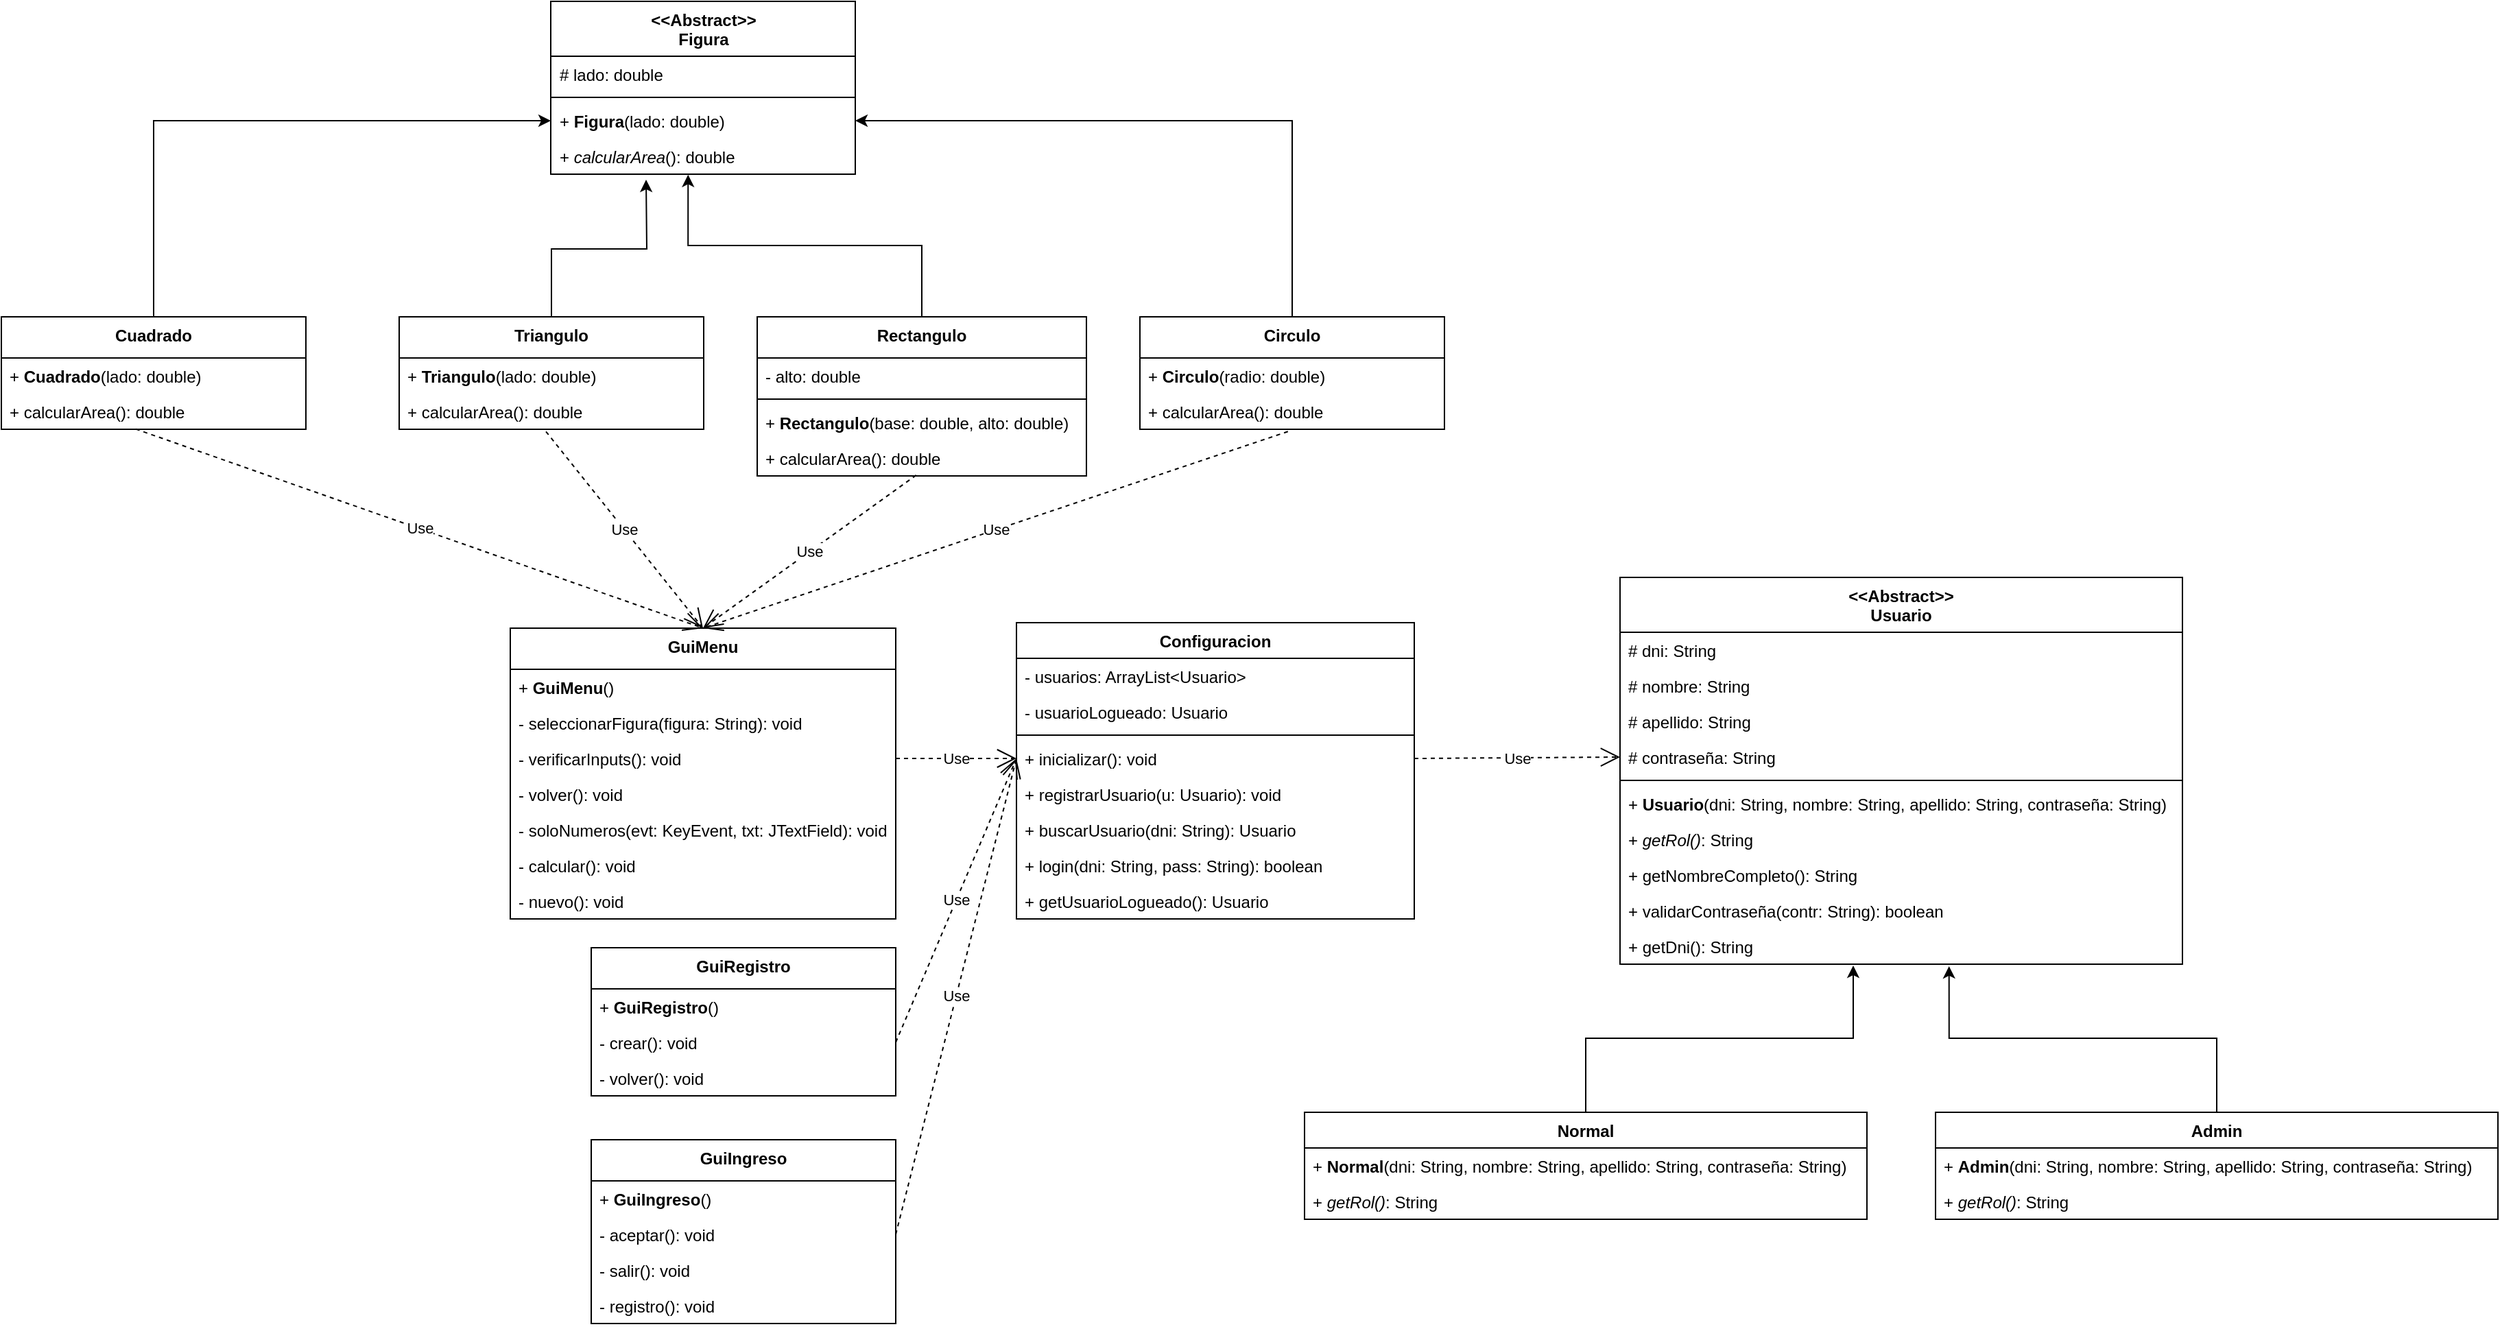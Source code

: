 <mxfile version="26.0.9">
  <diagram name="Página-1" id="7S7pbHWXdDhc9N_nmLy8">
    <mxGraphModel dx="3187" dy="1858" grid="1" gridSize="10" guides="1" tooltips="1" connect="1" arrows="1" fold="1" page="1" pageScale="1" pageWidth="827" pageHeight="1169" math="0" shadow="0">
      <root>
        <mxCell id="0" />
        <mxCell id="1" parent="0" />
        <mxCell id="nyjRjXT9FNgKn7EczPp0-22" value="&lt;div&gt;&amp;lt;&amp;lt;Abstract&amp;gt;&amp;gt;&lt;/div&gt;Usuario" style="swimlane;fontStyle=1;align=center;verticalAlign=top;childLayout=stackLayout;horizontal=1;startSize=40;horizontalStack=0;resizeParent=1;resizeParentMax=0;resizeLast=0;collapsible=1;marginBottom=0;whiteSpace=wrap;html=1;" vertex="1" parent="1">
          <mxGeometry x="1990" y="540" width="410" height="282" as="geometry" />
        </mxCell>
        <mxCell id="nyjRjXT9FNgKn7EczPp0-23" value="# dni: String" style="text;strokeColor=none;fillColor=none;align=left;verticalAlign=top;spacingLeft=4;spacingRight=4;overflow=hidden;rotatable=0;points=[[0,0.5],[1,0.5]];portConstraint=eastwest;whiteSpace=wrap;html=1;" vertex="1" parent="nyjRjXT9FNgKn7EczPp0-22">
          <mxGeometry y="40" width="410" height="26" as="geometry" />
        </mxCell>
        <mxCell id="nyjRjXT9FNgKn7EczPp0-24" value="&lt;span style=&quot;color: rgb(0, 0, 0);&quot;&gt;# nombre: String&lt;/span&gt;" style="text;strokeColor=none;fillColor=none;align=left;verticalAlign=top;spacingLeft=4;spacingRight=4;overflow=hidden;rotatable=0;points=[[0,0.5],[1,0.5]];portConstraint=eastwest;whiteSpace=wrap;html=1;" vertex="1" parent="nyjRjXT9FNgKn7EczPp0-22">
          <mxGeometry y="66" width="410" height="26" as="geometry" />
        </mxCell>
        <mxCell id="nyjRjXT9FNgKn7EczPp0-25" value="&lt;span style=&quot;color: rgb(0, 0, 0);&quot;&gt;# apellido: String&lt;/span&gt;" style="text;strokeColor=none;fillColor=none;align=left;verticalAlign=top;spacingLeft=4;spacingRight=4;overflow=hidden;rotatable=0;points=[[0,0.5],[1,0.5]];portConstraint=eastwest;whiteSpace=wrap;html=1;" vertex="1" parent="nyjRjXT9FNgKn7EczPp0-22">
          <mxGeometry y="92" width="410" height="26" as="geometry" />
        </mxCell>
        <mxCell id="nyjRjXT9FNgKn7EczPp0-26" value="# contraseña: String" style="text;strokeColor=none;fillColor=none;align=left;verticalAlign=top;spacingLeft=4;spacingRight=4;overflow=hidden;rotatable=0;points=[[0,0.5],[1,0.5]];portConstraint=eastwest;whiteSpace=wrap;html=1;" vertex="1" parent="nyjRjXT9FNgKn7EczPp0-22">
          <mxGeometry y="118" width="410" height="26" as="geometry" />
        </mxCell>
        <mxCell id="nyjRjXT9FNgKn7EczPp0-28" value="" style="line;strokeWidth=1;fillColor=none;align=left;verticalAlign=middle;spacingTop=-1;spacingLeft=3;spacingRight=3;rotatable=0;labelPosition=right;points=[];portConstraint=eastwest;strokeColor=inherit;" vertex="1" parent="nyjRjXT9FNgKn7EczPp0-22">
          <mxGeometry y="144" width="410" height="8" as="geometry" />
        </mxCell>
        <mxCell id="nyjRjXT9FNgKn7EczPp0-29" value="+ &lt;b&gt;Usuario&lt;/b&gt;(dni: String, nombre: String, apellido: String, contraseña: String)" style="text;strokeColor=none;fillColor=none;align=left;verticalAlign=top;spacingLeft=4;spacingRight=4;overflow=hidden;rotatable=0;points=[[0,0.5],[1,0.5]];portConstraint=eastwest;whiteSpace=wrap;html=1;" vertex="1" parent="nyjRjXT9FNgKn7EczPp0-22">
          <mxGeometry y="152" width="410" height="26" as="geometry" />
        </mxCell>
        <mxCell id="nyjRjXT9FNgKn7EczPp0-30" value="+ &lt;i&gt;getRol()&lt;/i&gt;: String" style="text;strokeColor=none;fillColor=none;align=left;verticalAlign=top;spacingLeft=4;spacingRight=4;overflow=hidden;rotatable=0;points=[[0,0.5],[1,0.5]];portConstraint=eastwest;whiteSpace=wrap;html=1;" vertex="1" parent="nyjRjXT9FNgKn7EczPp0-22">
          <mxGeometry y="178" width="410" height="26" as="geometry" />
        </mxCell>
        <mxCell id="nyjRjXT9FNgKn7EczPp0-31" value="+ getNombreCompleto(): String" style="text;strokeColor=none;fillColor=none;align=left;verticalAlign=top;spacingLeft=4;spacingRight=4;overflow=hidden;rotatable=0;points=[[0,0.5],[1,0.5]];portConstraint=eastwest;whiteSpace=wrap;html=1;" vertex="1" parent="nyjRjXT9FNgKn7EczPp0-22">
          <mxGeometry y="204" width="410" height="26" as="geometry" />
        </mxCell>
        <mxCell id="nyjRjXT9FNgKn7EczPp0-32" value="+ validarContraseña(contr: String): boolean" style="text;strokeColor=none;fillColor=none;align=left;verticalAlign=top;spacingLeft=4;spacingRight=4;overflow=hidden;rotatable=0;points=[[0,0.5],[1,0.5]];portConstraint=eastwest;whiteSpace=wrap;html=1;" vertex="1" parent="nyjRjXT9FNgKn7EczPp0-22">
          <mxGeometry y="230" width="410" height="26" as="geometry" />
        </mxCell>
        <mxCell id="nyjRjXT9FNgKn7EczPp0-33" value="+ getDni(): String" style="text;strokeColor=none;fillColor=none;align=left;verticalAlign=top;spacingLeft=4;spacingRight=4;overflow=hidden;rotatable=0;points=[[0,0.5],[1,0.5]];portConstraint=eastwest;whiteSpace=wrap;html=1;" vertex="1" parent="nyjRjXT9FNgKn7EczPp0-22">
          <mxGeometry y="256" width="410" height="26" as="geometry" />
        </mxCell>
        <mxCell id="nyjRjXT9FNgKn7EczPp0-34" value="Normal" style="swimlane;fontStyle=1;align=center;verticalAlign=top;childLayout=stackLayout;horizontal=1;startSize=26;horizontalStack=0;resizeParent=1;resizeParentMax=0;resizeLast=0;collapsible=1;marginBottom=0;whiteSpace=wrap;html=1;" vertex="1" parent="1">
          <mxGeometry x="1760" y="930" width="410" height="78" as="geometry" />
        </mxCell>
        <mxCell id="nyjRjXT9FNgKn7EczPp0-40" value="+ &lt;b&gt;Normal&lt;/b&gt;(dni: String, nombre: String, apellido: String, contraseña: String)" style="text;strokeColor=none;fillColor=none;align=left;verticalAlign=top;spacingLeft=4;spacingRight=4;overflow=hidden;rotatable=0;points=[[0,0.5],[1,0.5]];portConstraint=eastwest;whiteSpace=wrap;html=1;" vertex="1" parent="nyjRjXT9FNgKn7EczPp0-34">
          <mxGeometry y="26" width="410" height="26" as="geometry" />
        </mxCell>
        <mxCell id="nyjRjXT9FNgKn7EczPp0-41" value="+ &lt;i&gt;getRol()&lt;/i&gt;: String" style="text;strokeColor=none;fillColor=none;align=left;verticalAlign=top;spacingLeft=4;spacingRight=4;overflow=hidden;rotatable=0;points=[[0,0.5],[1,0.5]];portConstraint=eastwest;whiteSpace=wrap;html=1;" vertex="1" parent="nyjRjXT9FNgKn7EczPp0-34">
          <mxGeometry y="52" width="410" height="26" as="geometry" />
        </mxCell>
        <mxCell id="nyjRjXT9FNgKn7EczPp0-45" value="Admin" style="swimlane;fontStyle=1;align=center;verticalAlign=top;childLayout=stackLayout;horizontal=1;startSize=26;horizontalStack=0;resizeParent=1;resizeParentMax=0;resizeLast=0;collapsible=1;marginBottom=0;whiteSpace=wrap;html=1;" vertex="1" parent="1">
          <mxGeometry x="2220" y="930" width="410" height="78" as="geometry" />
        </mxCell>
        <mxCell id="nyjRjXT9FNgKn7EczPp0-51" value="+ &lt;b&gt;Admin&lt;/b&gt;(dni: String, nombre: String, apellido: String, contraseña: String)" style="text;strokeColor=none;fillColor=none;align=left;verticalAlign=top;spacingLeft=4;spacingRight=4;overflow=hidden;rotatable=0;points=[[0,0.5],[1,0.5]];portConstraint=eastwest;whiteSpace=wrap;html=1;" vertex="1" parent="nyjRjXT9FNgKn7EczPp0-45">
          <mxGeometry y="26" width="410" height="26" as="geometry" />
        </mxCell>
        <mxCell id="nyjRjXT9FNgKn7EczPp0-52" value="+ &lt;i&gt;getRol()&lt;/i&gt;: String" style="text;strokeColor=none;fillColor=none;align=left;verticalAlign=top;spacingLeft=4;spacingRight=4;overflow=hidden;rotatable=0;points=[[0,0.5],[1,0.5]];portConstraint=eastwest;whiteSpace=wrap;html=1;" vertex="1" parent="nyjRjXT9FNgKn7EczPp0-45">
          <mxGeometry y="52" width="410" height="26" as="geometry" />
        </mxCell>
        <mxCell id="nyjRjXT9FNgKn7EczPp0-53" style="edgeStyle=orthogonalEdgeStyle;rounded=0;orthogonalLoop=1;jettySize=auto;html=1;" edge="1" parent="1" source="nyjRjXT9FNgKn7EczPp0-34">
          <mxGeometry relative="1" as="geometry">
            <mxPoint x="2160" y="823" as="targetPoint" />
            <Array as="points">
              <mxPoint x="1965" y="876" />
              <mxPoint x="2160" y="876" />
              <mxPoint x="2160" y="823" />
            </Array>
          </mxGeometry>
        </mxCell>
        <mxCell id="nyjRjXT9FNgKn7EczPp0-54" style="edgeStyle=orthogonalEdgeStyle;rounded=0;orthogonalLoop=1;jettySize=auto;html=1;entryX=0.585;entryY=1.056;entryDx=0;entryDy=0;entryPerimeter=0;" edge="1" parent="1" source="nyjRjXT9FNgKn7EczPp0-45" target="nyjRjXT9FNgKn7EczPp0-33">
          <mxGeometry relative="1" as="geometry">
            <Array as="points">
              <mxPoint x="2425" y="876" />
              <mxPoint x="2230" y="876" />
            </Array>
          </mxGeometry>
        </mxCell>
        <mxCell id="nyjRjXT9FNgKn7EczPp0-55" value="Use" style="endArrow=open;endSize=12;dashed=1;html=1;rounded=0;exitX=1;exitY=0.5;exitDx=0;exitDy=0;entryX=0;entryY=0.5;entryDx=0;entryDy=0;" edge="1" parent="1" source="nyjRjXT9FNgKn7EczPp0-61" target="nyjRjXT9FNgKn7EczPp0-26">
          <mxGeometry width="160" relative="1" as="geometry">
            <mxPoint x="1650" y="650" as="sourcePoint" />
            <mxPoint x="1990" y="690" as="targetPoint" />
          </mxGeometry>
        </mxCell>
        <mxCell id="nyjRjXT9FNgKn7EczPp0-57" value="Configuracion" style="swimlane;fontStyle=1;align=center;verticalAlign=top;childLayout=stackLayout;horizontal=1;startSize=26;horizontalStack=0;resizeParent=1;resizeParentMax=0;resizeLast=0;collapsible=1;marginBottom=0;whiteSpace=wrap;html=1;" vertex="1" parent="1">
          <mxGeometry x="1550" y="573" width="290" height="216" as="geometry" />
        </mxCell>
        <mxCell id="nyjRjXT9FNgKn7EczPp0-58" value="- usuarios: ArrayList&amp;lt;Usuario&amp;gt;" style="text;strokeColor=none;fillColor=none;align=left;verticalAlign=top;spacingLeft=4;spacingRight=4;overflow=hidden;rotatable=0;points=[[0,0.5],[1,0.5]];portConstraint=eastwest;whiteSpace=wrap;html=1;" vertex="1" parent="nyjRjXT9FNgKn7EczPp0-57">
          <mxGeometry y="26" width="290" height="26" as="geometry" />
        </mxCell>
        <mxCell id="nyjRjXT9FNgKn7EczPp0-59" value="- usuarioLogueado: Usuario" style="text;strokeColor=none;fillColor=none;align=left;verticalAlign=top;spacingLeft=4;spacingRight=4;overflow=hidden;rotatable=0;points=[[0,0.5],[1,0.5]];portConstraint=eastwest;whiteSpace=wrap;html=1;" vertex="1" parent="nyjRjXT9FNgKn7EczPp0-57">
          <mxGeometry y="52" width="290" height="26" as="geometry" />
        </mxCell>
        <mxCell id="nyjRjXT9FNgKn7EczPp0-60" value="" style="line;strokeWidth=1;fillColor=none;align=left;verticalAlign=middle;spacingTop=-1;spacingLeft=3;spacingRight=3;rotatable=0;labelPosition=right;points=[];portConstraint=eastwest;strokeColor=inherit;" vertex="1" parent="nyjRjXT9FNgKn7EczPp0-57">
          <mxGeometry y="78" width="290" height="8" as="geometry" />
        </mxCell>
        <mxCell id="nyjRjXT9FNgKn7EczPp0-61" value="+ inicializar(): void" style="text;strokeColor=none;fillColor=none;align=left;verticalAlign=top;spacingLeft=4;spacingRight=4;overflow=hidden;rotatable=0;points=[[0,0.5],[1,0.5]];portConstraint=eastwest;whiteSpace=wrap;html=1;" vertex="1" parent="nyjRjXT9FNgKn7EczPp0-57">
          <mxGeometry y="86" width="290" height="26" as="geometry" />
        </mxCell>
        <mxCell id="nyjRjXT9FNgKn7EczPp0-62" value="+ registrarUsuario(u: Usuario): void" style="text;strokeColor=none;fillColor=none;align=left;verticalAlign=top;spacingLeft=4;spacingRight=4;overflow=hidden;rotatable=0;points=[[0,0.5],[1,0.5]];portConstraint=eastwest;whiteSpace=wrap;html=1;" vertex="1" parent="nyjRjXT9FNgKn7EczPp0-57">
          <mxGeometry y="112" width="290" height="26" as="geometry" />
        </mxCell>
        <mxCell id="nyjRjXT9FNgKn7EczPp0-63" value="+ buscarUsuario(dni: String): Usuario" style="text;strokeColor=none;fillColor=none;align=left;verticalAlign=top;spacingLeft=4;spacingRight=4;overflow=hidden;rotatable=0;points=[[0,0.5],[1,0.5]];portConstraint=eastwest;whiteSpace=wrap;html=1;" vertex="1" parent="nyjRjXT9FNgKn7EczPp0-57">
          <mxGeometry y="138" width="290" height="26" as="geometry" />
        </mxCell>
        <mxCell id="nyjRjXT9FNgKn7EczPp0-64" value="+ login(dni: String, pass: String): boolean" style="text;strokeColor=none;fillColor=none;align=left;verticalAlign=top;spacingLeft=4;spacingRight=4;overflow=hidden;rotatable=0;points=[[0,0.5],[1,0.5]];portConstraint=eastwest;whiteSpace=wrap;html=1;" vertex="1" parent="nyjRjXT9FNgKn7EczPp0-57">
          <mxGeometry y="164" width="290" height="26" as="geometry" />
        </mxCell>
        <mxCell id="nyjRjXT9FNgKn7EczPp0-65" value="+ getUsuarioLogueado(): Usuario" style="text;strokeColor=none;fillColor=none;align=left;verticalAlign=top;spacingLeft=4;spacingRight=4;overflow=hidden;rotatable=0;points=[[0,0.5],[1,0.5]];portConstraint=eastwest;whiteSpace=wrap;html=1;" vertex="1" parent="nyjRjXT9FNgKn7EczPp0-57">
          <mxGeometry y="190" width="290" height="26" as="geometry" />
        </mxCell>
        <mxCell id="nyjRjXT9FNgKn7EczPp0-75" value="&lt;div&gt;&amp;lt;&amp;lt;Abstract&amp;gt;&amp;gt;&lt;/div&gt;Figura" style="swimlane;fontStyle=1;align=center;verticalAlign=top;childLayout=stackLayout;horizontal=1;startSize=40;horizontalStack=0;resizeParent=1;resizeParentMax=0;resizeLast=0;collapsible=1;marginBottom=0;whiteSpace=wrap;html=1;" vertex="1" parent="1">
          <mxGeometry x="1210.5" y="120" width="222" height="126" as="geometry" />
        </mxCell>
        <mxCell id="nyjRjXT9FNgKn7EczPp0-76" value="# lado: double" style="text;strokeColor=none;fillColor=none;align=left;verticalAlign=top;spacingLeft=4;spacingRight=4;overflow=hidden;rotatable=0;points=[[0,0.5],[1,0.5]];portConstraint=eastwest;whiteSpace=wrap;html=1;" vertex="1" parent="nyjRjXT9FNgKn7EczPp0-75">
          <mxGeometry y="40" width="222" height="26" as="geometry" />
        </mxCell>
        <mxCell id="nyjRjXT9FNgKn7EczPp0-80" value="" style="line;strokeWidth=1;fillColor=none;align=left;verticalAlign=middle;spacingTop=-1;spacingLeft=3;spacingRight=3;rotatable=0;labelPosition=right;points=[];portConstraint=eastwest;strokeColor=inherit;" vertex="1" parent="nyjRjXT9FNgKn7EczPp0-75">
          <mxGeometry y="66" width="222" height="8" as="geometry" />
        </mxCell>
        <mxCell id="nyjRjXT9FNgKn7EczPp0-81" value="+ &lt;b&gt;Figura&lt;/b&gt;(lado: double)" style="text;strokeColor=none;fillColor=none;align=left;verticalAlign=top;spacingLeft=4;spacingRight=4;overflow=hidden;rotatable=0;points=[[0,0.5],[1,0.5]];portConstraint=eastwest;whiteSpace=wrap;html=1;" vertex="1" parent="nyjRjXT9FNgKn7EczPp0-75">
          <mxGeometry y="74" width="222" height="26" as="geometry" />
        </mxCell>
        <mxCell id="nyjRjXT9FNgKn7EczPp0-82" value="+ &lt;i&gt;calcularArea&lt;/i&gt;(): double" style="text;strokeColor=none;fillColor=none;align=left;verticalAlign=top;spacingLeft=4;spacingRight=4;overflow=hidden;rotatable=0;points=[[0,0.5],[1,0.5]];portConstraint=eastwest;whiteSpace=wrap;html=1;" vertex="1" parent="nyjRjXT9FNgKn7EczPp0-75">
          <mxGeometry y="100" width="222" height="26" as="geometry" />
        </mxCell>
        <mxCell id="nyjRjXT9FNgKn7EczPp0-127" style="edgeStyle=orthogonalEdgeStyle;rounded=0;orthogonalLoop=1;jettySize=auto;html=1;entryX=0;entryY=0.5;entryDx=0;entryDy=0;" edge="1" parent="1" source="nyjRjXT9FNgKn7EczPp0-86" target="nyjRjXT9FNgKn7EczPp0-81">
          <mxGeometry relative="1" as="geometry" />
        </mxCell>
        <mxCell id="nyjRjXT9FNgKn7EczPp0-86" value="Cuadrado&lt;div&gt;&lt;/div&gt;" style="swimlane;fontStyle=1;align=center;verticalAlign=top;childLayout=stackLayout;horizontal=1;startSize=30;horizontalStack=0;resizeParent=1;resizeParentMax=0;resizeLast=0;collapsible=1;marginBottom=0;whiteSpace=wrap;html=1;" vertex="1" parent="1">
          <mxGeometry x="810" y="350" width="222" height="82" as="geometry" />
        </mxCell>
        <mxCell id="nyjRjXT9FNgKn7EczPp0-89" value="+&amp;nbsp;&lt;span style=&quot;font-weight: 700; text-align: center;&quot;&gt;Cuadrado&lt;/span&gt;(lado: double)" style="text;strokeColor=none;fillColor=none;align=left;verticalAlign=top;spacingLeft=4;spacingRight=4;overflow=hidden;rotatable=0;points=[[0,0.5],[1,0.5]];portConstraint=eastwest;whiteSpace=wrap;html=1;" vertex="1" parent="nyjRjXT9FNgKn7EczPp0-86">
          <mxGeometry y="30" width="222" height="26" as="geometry" />
        </mxCell>
        <mxCell id="nyjRjXT9FNgKn7EczPp0-90" value="+ calcularArea(): double" style="text;strokeColor=none;fillColor=none;align=left;verticalAlign=top;spacingLeft=4;spacingRight=4;overflow=hidden;rotatable=0;points=[[0,0.5],[1,0.5]];portConstraint=eastwest;whiteSpace=wrap;html=1;" vertex="1" parent="nyjRjXT9FNgKn7EczPp0-86">
          <mxGeometry y="56" width="222" height="26" as="geometry" />
        </mxCell>
        <mxCell id="nyjRjXT9FNgKn7EczPp0-128" style="edgeStyle=orthogonalEdgeStyle;rounded=0;orthogonalLoop=1;jettySize=auto;html=1;" edge="1" parent="1" source="nyjRjXT9FNgKn7EczPp0-91">
          <mxGeometry relative="1" as="geometry">
            <mxPoint x="1280" y="250.0" as="targetPoint" />
          </mxGeometry>
        </mxCell>
        <mxCell id="nyjRjXT9FNgKn7EczPp0-91" value="Triangulo&lt;div&gt;&lt;/div&gt;" style="swimlane;fontStyle=1;align=center;verticalAlign=top;childLayout=stackLayout;horizontal=1;startSize=30;horizontalStack=0;resizeParent=1;resizeParentMax=0;resizeLast=0;collapsible=1;marginBottom=0;whiteSpace=wrap;html=1;" vertex="1" parent="1">
          <mxGeometry x="1100" y="350" width="222" height="82" as="geometry" />
        </mxCell>
        <mxCell id="nyjRjXT9FNgKn7EczPp0-94" value="+&amp;nbsp;&lt;span style=&quot;font-weight: 700; text-align: center;&quot;&gt;Triangulo&lt;/span&gt;(lado: double)" style="text;strokeColor=none;fillColor=none;align=left;verticalAlign=top;spacingLeft=4;spacingRight=4;overflow=hidden;rotatable=0;points=[[0,0.5],[1,0.5]];portConstraint=eastwest;whiteSpace=wrap;html=1;" vertex="1" parent="nyjRjXT9FNgKn7EczPp0-91">
          <mxGeometry y="30" width="222" height="26" as="geometry" />
        </mxCell>
        <mxCell id="nyjRjXT9FNgKn7EczPp0-95" value="+ calcularArea(): double" style="text;strokeColor=none;fillColor=none;align=left;verticalAlign=top;spacingLeft=4;spacingRight=4;overflow=hidden;rotatable=0;points=[[0,0.5],[1,0.5]];portConstraint=eastwest;whiteSpace=wrap;html=1;" vertex="1" parent="nyjRjXT9FNgKn7EczPp0-91">
          <mxGeometry y="56" width="222" height="26" as="geometry" />
        </mxCell>
        <mxCell id="nyjRjXT9FNgKn7EczPp0-96" value="Rectangulo&lt;div&gt;&lt;/div&gt;" style="swimlane;fontStyle=1;align=center;verticalAlign=top;childLayout=stackLayout;horizontal=1;startSize=30;horizontalStack=0;resizeParent=1;resizeParentMax=0;resizeLast=0;collapsible=1;marginBottom=0;whiteSpace=wrap;html=1;" vertex="1" parent="1">
          <mxGeometry x="1361" y="350" width="240" height="116" as="geometry" />
        </mxCell>
        <mxCell id="nyjRjXT9FNgKn7EczPp0-97" value="- alto: double" style="text;strokeColor=none;fillColor=none;align=left;verticalAlign=top;spacingLeft=4;spacingRight=4;overflow=hidden;rotatable=0;points=[[0,0.5],[1,0.5]];portConstraint=eastwest;whiteSpace=wrap;html=1;" vertex="1" parent="nyjRjXT9FNgKn7EczPp0-96">
          <mxGeometry y="30" width="240" height="26" as="geometry" />
        </mxCell>
        <mxCell id="nyjRjXT9FNgKn7EczPp0-98" value="" style="line;strokeWidth=1;fillColor=none;align=left;verticalAlign=middle;spacingTop=-1;spacingLeft=3;spacingRight=3;rotatable=0;labelPosition=right;points=[];portConstraint=eastwest;strokeColor=inherit;" vertex="1" parent="nyjRjXT9FNgKn7EczPp0-96">
          <mxGeometry y="56" width="240" height="8" as="geometry" />
        </mxCell>
        <mxCell id="nyjRjXT9FNgKn7EczPp0-99" value="+&amp;nbsp;&lt;span style=&quot;font-weight: 700; text-align: center;&quot;&gt;Rectangulo&lt;/span&gt;(base: double, alto: double)" style="text;strokeColor=none;fillColor=none;align=left;verticalAlign=top;spacingLeft=4;spacingRight=4;overflow=hidden;rotatable=0;points=[[0,0.5],[1,0.5]];portConstraint=eastwest;whiteSpace=wrap;html=1;" vertex="1" parent="nyjRjXT9FNgKn7EczPp0-96">
          <mxGeometry y="64" width="240" height="26" as="geometry" />
        </mxCell>
        <mxCell id="nyjRjXT9FNgKn7EczPp0-100" value="+ calcularArea(): double" style="text;strokeColor=none;fillColor=none;align=left;verticalAlign=top;spacingLeft=4;spacingRight=4;overflow=hidden;rotatable=0;points=[[0,0.5],[1,0.5]];portConstraint=eastwest;whiteSpace=wrap;html=1;" vertex="1" parent="nyjRjXT9FNgKn7EczPp0-96">
          <mxGeometry y="90" width="240" height="26" as="geometry" />
        </mxCell>
        <mxCell id="nyjRjXT9FNgKn7EczPp0-130" style="edgeStyle=orthogonalEdgeStyle;rounded=0;orthogonalLoop=1;jettySize=auto;html=1;entryX=1;entryY=0.5;entryDx=0;entryDy=0;" edge="1" parent="1" source="nyjRjXT9FNgKn7EczPp0-101" target="nyjRjXT9FNgKn7EczPp0-81">
          <mxGeometry relative="1" as="geometry" />
        </mxCell>
        <mxCell id="nyjRjXT9FNgKn7EczPp0-101" value="Circulo&lt;div&gt;&lt;/div&gt;" style="swimlane;fontStyle=1;align=center;verticalAlign=top;childLayout=stackLayout;horizontal=1;startSize=30;horizontalStack=0;resizeParent=1;resizeParentMax=0;resizeLast=0;collapsible=1;marginBottom=0;whiteSpace=wrap;html=1;" vertex="1" parent="1">
          <mxGeometry x="1640" y="350" width="222" height="82" as="geometry" />
        </mxCell>
        <mxCell id="nyjRjXT9FNgKn7EczPp0-102" value="+&amp;nbsp;&lt;span style=&quot;font-weight: 700; text-align: center;&quot;&gt;Circulo&lt;/span&gt;(radio: double)" style="text;strokeColor=none;fillColor=none;align=left;verticalAlign=top;spacingLeft=4;spacingRight=4;overflow=hidden;rotatable=0;points=[[0,0.5],[1,0.5]];portConstraint=eastwest;whiteSpace=wrap;html=1;" vertex="1" parent="nyjRjXT9FNgKn7EczPp0-101">
          <mxGeometry y="30" width="222" height="26" as="geometry" />
        </mxCell>
        <mxCell id="nyjRjXT9FNgKn7EczPp0-103" value="+ calcularArea(): double" style="text;strokeColor=none;fillColor=none;align=left;verticalAlign=top;spacingLeft=4;spacingRight=4;overflow=hidden;rotatable=0;points=[[0,0.5],[1,0.5]];portConstraint=eastwest;whiteSpace=wrap;html=1;" vertex="1" parent="nyjRjXT9FNgKn7EczPp0-101">
          <mxGeometry y="56" width="222" height="26" as="geometry" />
        </mxCell>
        <mxCell id="nyjRjXT9FNgKn7EczPp0-104" value="GuiIngreso&lt;div&gt;&lt;/div&gt;" style="swimlane;fontStyle=1;align=center;verticalAlign=top;childLayout=stackLayout;horizontal=1;startSize=30;horizontalStack=0;resizeParent=1;resizeParentMax=0;resizeLast=0;collapsible=1;marginBottom=0;whiteSpace=wrap;html=1;" vertex="1" parent="1">
          <mxGeometry x="1240" y="950" width="222" height="134" as="geometry" />
        </mxCell>
        <mxCell id="nyjRjXT9FNgKn7EczPp0-105" value="+&amp;nbsp;&lt;span style=&quot;font-weight: 700; text-align: center;&quot;&gt;GuiIngreso&lt;/span&gt;()" style="text;strokeColor=none;fillColor=none;align=left;verticalAlign=top;spacingLeft=4;spacingRight=4;overflow=hidden;rotatable=0;points=[[0,0.5],[1,0.5]];portConstraint=eastwest;whiteSpace=wrap;html=1;" vertex="1" parent="nyjRjXT9FNgKn7EczPp0-104">
          <mxGeometry y="30" width="222" height="26" as="geometry" />
        </mxCell>
        <mxCell id="nyjRjXT9FNgKn7EczPp0-106" value="- aceptar(): void" style="text;strokeColor=none;fillColor=none;align=left;verticalAlign=top;spacingLeft=4;spacingRight=4;overflow=hidden;rotatable=0;points=[[0,0.5],[1,0.5]];portConstraint=eastwest;whiteSpace=wrap;html=1;" vertex="1" parent="nyjRjXT9FNgKn7EczPp0-104">
          <mxGeometry y="56" width="222" height="26" as="geometry" />
        </mxCell>
        <mxCell id="nyjRjXT9FNgKn7EczPp0-108" value="- salir(): void" style="text;strokeColor=none;fillColor=none;align=left;verticalAlign=top;spacingLeft=4;spacingRight=4;overflow=hidden;rotatable=0;points=[[0,0.5],[1,0.5]];portConstraint=eastwest;whiteSpace=wrap;html=1;" vertex="1" parent="nyjRjXT9FNgKn7EczPp0-104">
          <mxGeometry y="82" width="222" height="26" as="geometry" />
        </mxCell>
        <mxCell id="nyjRjXT9FNgKn7EczPp0-107" value="- registro(): void" style="text;strokeColor=none;fillColor=none;align=left;verticalAlign=top;spacingLeft=4;spacingRight=4;overflow=hidden;rotatable=0;points=[[0,0.5],[1,0.5]];portConstraint=eastwest;whiteSpace=wrap;html=1;" vertex="1" parent="nyjRjXT9FNgKn7EczPp0-104">
          <mxGeometry y="108" width="222" height="26" as="geometry" />
        </mxCell>
        <mxCell id="nyjRjXT9FNgKn7EczPp0-109" value="GuiRegistro&lt;div&gt;&lt;/div&gt;" style="swimlane;fontStyle=1;align=center;verticalAlign=top;childLayout=stackLayout;horizontal=1;startSize=30;horizontalStack=0;resizeParent=1;resizeParentMax=0;resizeLast=0;collapsible=1;marginBottom=0;whiteSpace=wrap;html=1;" vertex="1" parent="1">
          <mxGeometry x="1240" y="810" width="222" height="108" as="geometry" />
        </mxCell>
        <mxCell id="nyjRjXT9FNgKn7EczPp0-110" value="+&amp;nbsp;&lt;span style=&quot;font-weight: 700; text-align: center;&quot;&gt;GuiRegistro&lt;/span&gt;()" style="text;strokeColor=none;fillColor=none;align=left;verticalAlign=top;spacingLeft=4;spacingRight=4;overflow=hidden;rotatable=0;points=[[0,0.5],[1,0.5]];portConstraint=eastwest;whiteSpace=wrap;html=1;" vertex="1" parent="nyjRjXT9FNgKn7EczPp0-109">
          <mxGeometry y="30" width="222" height="26" as="geometry" />
        </mxCell>
        <mxCell id="nyjRjXT9FNgKn7EczPp0-111" value="- crear(): void" style="text;strokeColor=none;fillColor=none;align=left;verticalAlign=top;spacingLeft=4;spacingRight=4;overflow=hidden;rotatable=0;points=[[0,0.5],[1,0.5]];portConstraint=eastwest;whiteSpace=wrap;html=1;" vertex="1" parent="nyjRjXT9FNgKn7EczPp0-109">
          <mxGeometry y="56" width="222" height="26" as="geometry" />
        </mxCell>
        <mxCell id="nyjRjXT9FNgKn7EczPp0-112" value="- volver(): void" style="text;strokeColor=none;fillColor=none;align=left;verticalAlign=top;spacingLeft=4;spacingRight=4;overflow=hidden;rotatable=0;points=[[0,0.5],[1,0.5]];portConstraint=eastwest;whiteSpace=wrap;html=1;" vertex="1" parent="nyjRjXT9FNgKn7EczPp0-109">
          <mxGeometry y="82" width="222" height="26" as="geometry" />
        </mxCell>
        <mxCell id="nyjRjXT9FNgKn7EczPp0-114" value="GuiMenu&lt;div&gt;&lt;/div&gt;" style="swimlane;fontStyle=1;align=center;verticalAlign=top;childLayout=stackLayout;horizontal=1;startSize=30;horizontalStack=0;resizeParent=1;resizeParentMax=0;resizeLast=0;collapsible=1;marginBottom=0;whiteSpace=wrap;html=1;" vertex="1" parent="1">
          <mxGeometry x="1181" y="577" width="281" height="212" as="geometry" />
        </mxCell>
        <mxCell id="nyjRjXT9FNgKn7EczPp0-115" value="+ &lt;b&gt;GuiMenu&lt;/b&gt;()" style="text;strokeColor=none;fillColor=none;align=left;verticalAlign=top;spacingLeft=4;spacingRight=4;overflow=hidden;rotatable=0;points=[[0,0.5],[1,0.5]];portConstraint=eastwest;whiteSpace=wrap;html=1;" vertex="1" parent="nyjRjXT9FNgKn7EczPp0-114">
          <mxGeometry y="30" width="281" height="26" as="geometry" />
        </mxCell>
        <mxCell id="nyjRjXT9FNgKn7EczPp0-116" value="- seleccionarFigura(figura: String): void" style="text;strokeColor=none;fillColor=none;align=left;verticalAlign=top;spacingLeft=4;spacingRight=4;overflow=hidden;rotatable=0;points=[[0,0.5],[1,0.5]];portConstraint=eastwest;whiteSpace=wrap;html=1;" vertex="1" parent="nyjRjXT9FNgKn7EczPp0-114">
          <mxGeometry y="56" width="281" height="26" as="geometry" />
        </mxCell>
        <mxCell id="nyjRjXT9FNgKn7EczPp0-117" value="- verificarInputs(): void" style="text;strokeColor=none;fillColor=none;align=left;verticalAlign=top;spacingLeft=4;spacingRight=4;overflow=hidden;rotatable=0;points=[[0,0.5],[1,0.5]];portConstraint=eastwest;whiteSpace=wrap;html=1;" vertex="1" parent="nyjRjXT9FNgKn7EczPp0-114">
          <mxGeometry y="82" width="281" height="26" as="geometry" />
        </mxCell>
        <mxCell id="nyjRjXT9FNgKn7EczPp0-119" value="- volver(): void" style="text;strokeColor=none;fillColor=none;align=left;verticalAlign=top;spacingLeft=4;spacingRight=4;overflow=hidden;rotatable=0;points=[[0,0.5],[1,0.5]];portConstraint=eastwest;whiteSpace=wrap;html=1;" vertex="1" parent="nyjRjXT9FNgKn7EczPp0-114">
          <mxGeometry y="108" width="281" height="26" as="geometry" />
        </mxCell>
        <mxCell id="nyjRjXT9FNgKn7EczPp0-118" value="- soloNumeros(evt: KeyEvent, txt: JTextField): void" style="text;strokeColor=none;fillColor=none;align=left;verticalAlign=top;spacingLeft=4;spacingRight=4;overflow=hidden;rotatable=0;points=[[0,0.5],[1,0.5]];portConstraint=eastwest;whiteSpace=wrap;html=1;" vertex="1" parent="nyjRjXT9FNgKn7EczPp0-114">
          <mxGeometry y="134" width="281" height="26" as="geometry" />
        </mxCell>
        <mxCell id="nyjRjXT9FNgKn7EczPp0-120" value="- calcular(): void" style="text;strokeColor=none;fillColor=none;align=left;verticalAlign=top;spacingLeft=4;spacingRight=4;overflow=hidden;rotatable=0;points=[[0,0.5],[1,0.5]];portConstraint=eastwest;whiteSpace=wrap;html=1;" vertex="1" parent="nyjRjXT9FNgKn7EczPp0-114">
          <mxGeometry y="160" width="281" height="26" as="geometry" />
        </mxCell>
        <mxCell id="nyjRjXT9FNgKn7EczPp0-121" value="- nuevo(): void" style="text;strokeColor=none;fillColor=none;align=left;verticalAlign=top;spacingLeft=4;spacingRight=4;overflow=hidden;rotatable=0;points=[[0,0.5],[1,0.5]];portConstraint=eastwest;whiteSpace=wrap;html=1;" vertex="1" parent="nyjRjXT9FNgKn7EczPp0-114">
          <mxGeometry y="186" width="281" height="26" as="geometry" />
        </mxCell>
        <mxCell id="nyjRjXT9FNgKn7EczPp0-122" value="Use" style="endArrow=open;endSize=12;dashed=1;html=1;rounded=0;exitX=1;exitY=0.5;exitDx=0;exitDy=0;entryX=0;entryY=0.5;entryDx=0;entryDy=0;" edge="1" parent="1" source="nyjRjXT9FNgKn7EczPp0-106" target="nyjRjXT9FNgKn7EczPp0-61">
          <mxGeometry width="160" relative="1" as="geometry">
            <mxPoint x="1600" y="1000" as="sourcePoint" />
            <mxPoint x="1750" y="1005" as="targetPoint" />
          </mxGeometry>
        </mxCell>
        <mxCell id="nyjRjXT9FNgKn7EczPp0-123" value="Use" style="endArrow=open;endSize=12;dashed=1;html=1;rounded=0;exitX=1;exitY=0.5;exitDx=0;exitDy=0;entryX=0;entryY=0.5;entryDx=0;entryDy=0;" edge="1" parent="1" source="nyjRjXT9FNgKn7EczPp0-111" target="nyjRjXT9FNgKn7EczPp0-61">
          <mxGeometry width="160" relative="1" as="geometry">
            <mxPoint x="1472" y="1029" as="sourcePoint" />
            <mxPoint x="1510" y="690" as="targetPoint" />
          </mxGeometry>
        </mxCell>
        <mxCell id="nyjRjXT9FNgKn7EczPp0-124" value="Use" style="endArrow=open;endSize=12;dashed=1;html=1;rounded=0;exitX=1;exitY=0.5;exitDx=0;exitDy=0;entryX=0;entryY=0.5;entryDx=0;entryDy=0;" edge="1" parent="1" source="nyjRjXT9FNgKn7EczPp0-117" target="nyjRjXT9FNgKn7EczPp0-61">
          <mxGeometry width="160" relative="1" as="geometry">
            <mxPoint x="1472" y="889" as="sourcePoint" />
            <mxPoint x="1540" y="660" as="targetPoint" />
          </mxGeometry>
        </mxCell>
        <mxCell id="nyjRjXT9FNgKn7EczPp0-125" value="Use" style="endArrow=open;endSize=12;dashed=1;html=1;rounded=0;exitX=0.441;exitY=0.993;exitDx=0;exitDy=0;entryX=0.5;entryY=0;entryDx=0;entryDy=0;exitPerimeter=0;" edge="1" parent="1" source="nyjRjXT9FNgKn7EczPp0-90" target="nyjRjXT9FNgKn7EczPp0-114">
          <mxGeometry width="160" relative="1" as="geometry">
            <mxPoint x="1093" y="540" as="sourcePoint" />
            <mxPoint x="1181" y="540" as="targetPoint" />
          </mxGeometry>
        </mxCell>
        <mxCell id="nyjRjXT9FNgKn7EczPp0-129" style="edgeStyle=orthogonalEdgeStyle;rounded=0;orthogonalLoop=1;jettySize=auto;html=1;entryX=0.451;entryY=1.014;entryDx=0;entryDy=0;entryPerimeter=0;" edge="1" parent="1" source="nyjRjXT9FNgKn7EczPp0-96" target="nyjRjXT9FNgKn7EczPp0-82">
          <mxGeometry relative="1" as="geometry" />
        </mxCell>
        <mxCell id="nyjRjXT9FNgKn7EczPp0-131" value="Use" style="endArrow=open;endSize=12;dashed=1;html=1;rounded=0;exitX=0.482;exitY=1.063;exitDx=0;exitDy=0;exitPerimeter=0;entryX=0.5;entryY=0;entryDx=0;entryDy=0;" edge="1" parent="1" source="nyjRjXT9FNgKn7EczPp0-95" target="nyjRjXT9FNgKn7EczPp0-114">
          <mxGeometry width="160" relative="1" as="geometry">
            <mxPoint x="918" y="442" as="sourcePoint" />
            <mxPoint x="1332" y="540" as="targetPoint" />
          </mxGeometry>
        </mxCell>
        <mxCell id="nyjRjXT9FNgKn7EczPp0-132" value="Use" style="endArrow=open;endSize=12;dashed=1;html=1;rounded=0;exitX=0.486;exitY=1.063;exitDx=0;exitDy=0;exitPerimeter=0;entryX=0.5;entryY=0;entryDx=0;entryDy=0;" edge="1" parent="1" source="nyjRjXT9FNgKn7EczPp0-103" target="nyjRjXT9FNgKn7EczPp0-114">
          <mxGeometry width="160" relative="1" as="geometry">
            <mxPoint x="1800" y="120" as="sourcePoint" />
            <mxPoint x="1310" y="580" as="targetPoint" />
          </mxGeometry>
        </mxCell>
        <mxCell id="nyjRjXT9FNgKn7EczPp0-133" value="Use" style="endArrow=open;endSize=12;dashed=1;html=1;rounded=0;exitX=0.483;exitY=0.979;exitDx=0;exitDy=0;exitPerimeter=0;entryX=0.5;entryY=0;entryDx=0;entryDy=0;" edge="1" parent="1" source="nyjRjXT9FNgKn7EczPp0-100" target="nyjRjXT9FNgKn7EczPp0-114">
          <mxGeometry width="160" relative="1" as="geometry">
            <mxPoint x="1680" y="330" as="sourcePoint" />
            <mxPoint x="1350" y="540" as="targetPoint" />
          </mxGeometry>
        </mxCell>
      </root>
    </mxGraphModel>
  </diagram>
</mxfile>
